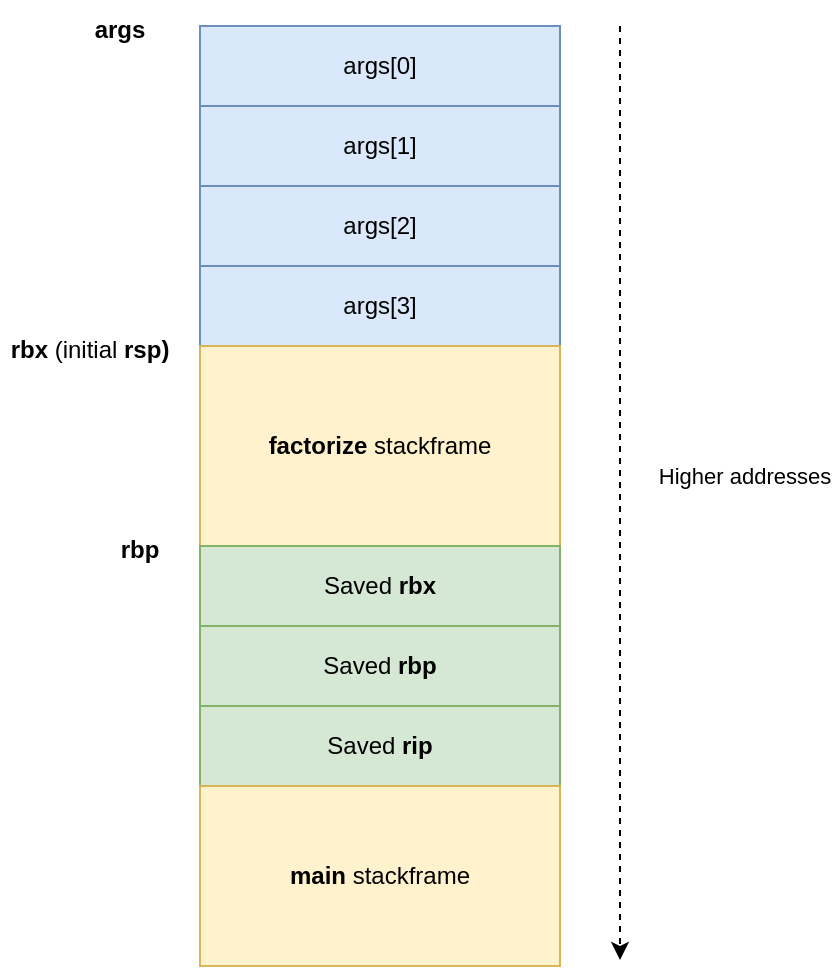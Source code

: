 <mxfile version="24.2.0" type="device">
  <diagram name="Page-1" id="V1GQ2DpsgTGS0O_ZDFrl">
    <mxGraphModel dx="1434" dy="741" grid="1" gridSize="10" guides="1" tooltips="1" connect="1" arrows="1" fold="1" page="1" pageScale="1" pageWidth="850" pageHeight="1100" math="0" shadow="0">
      <root>
        <mxCell id="0" />
        <mxCell id="1" parent="0" />
        <mxCell id="3kwyfGggynK8WJKLNXQP-1" value="args[0]" style="rounded=0;whiteSpace=wrap;html=1;fillColor=#dae8fc;strokeColor=#6c8ebf;" vertex="1" parent="1">
          <mxGeometry x="270" y="113" width="180" height="40" as="geometry" />
        </mxCell>
        <mxCell id="3kwyfGggynK8WJKLNXQP-2" value="args[1]" style="rounded=0;whiteSpace=wrap;html=1;fillColor=#dae8fc;strokeColor=#6c8ebf;" vertex="1" parent="1">
          <mxGeometry x="270" y="153" width="180" height="40" as="geometry" />
        </mxCell>
        <mxCell id="3kwyfGggynK8WJKLNXQP-3" value="args[2]" style="rounded=0;whiteSpace=wrap;html=1;fillColor=#dae8fc;strokeColor=#6c8ebf;" vertex="1" parent="1">
          <mxGeometry x="270" y="193" width="180" height="40" as="geometry" />
        </mxCell>
        <mxCell id="3kwyfGggynK8WJKLNXQP-4" value="args[3]" style="rounded=0;whiteSpace=wrap;html=1;fillColor=#dae8fc;strokeColor=#6c8ebf;" vertex="1" parent="1">
          <mxGeometry x="270" y="233" width="180" height="40" as="geometry" />
        </mxCell>
        <mxCell id="3kwyfGggynK8WJKLNXQP-5" value="&lt;b&gt;factorize &lt;/b&gt;stackframe" style="rounded=0;whiteSpace=wrap;html=1;fillColor=#fff2cc;strokeColor=#d6b656;" vertex="1" parent="1">
          <mxGeometry x="270" y="273" width="180" height="100" as="geometry" />
        </mxCell>
        <mxCell id="3kwyfGggynK8WJKLNXQP-6" value="Saved &lt;b&gt;rbx&lt;/b&gt;" style="rounded=0;whiteSpace=wrap;html=1;fillColor=#d5e8d4;strokeColor=#82b366;" vertex="1" parent="1">
          <mxGeometry x="270" y="373" width="180" height="40" as="geometry" />
        </mxCell>
        <mxCell id="3kwyfGggynK8WJKLNXQP-7" value="Saved &lt;b&gt;rip&lt;/b&gt;" style="rounded=0;whiteSpace=wrap;html=1;fillColor=#d5e8d4;strokeColor=#82b366;" vertex="1" parent="1">
          <mxGeometry x="270" y="453" width="180" height="40" as="geometry" />
        </mxCell>
        <mxCell id="3kwyfGggynK8WJKLNXQP-8" value="&lt;b&gt;main&lt;/b&gt; stackframe" style="rounded=0;whiteSpace=wrap;html=1;fillColor=#fff2cc;strokeColor=#d6b656;" vertex="1" parent="1">
          <mxGeometry x="270" y="493" width="180" height="90" as="geometry" />
        </mxCell>
        <mxCell id="3kwyfGggynK8WJKLNXQP-9" value="" style="endArrow=classic;html=1;rounded=0;dashed=1;" edge="1" parent="1">
          <mxGeometry width="50" height="50" relative="1" as="geometry">
            <mxPoint x="480" y="113" as="sourcePoint" />
            <mxPoint x="480" y="580" as="targetPoint" />
          </mxGeometry>
        </mxCell>
        <mxCell id="3kwyfGggynK8WJKLNXQP-13" value="Higher addresses" style="edgeLabel;html=1;align=center;verticalAlign=middle;resizable=0;points=[];" vertex="1" connectable="0" parent="3kwyfGggynK8WJKLNXQP-9">
          <mxGeometry x="-0.223" y="4" relative="1" as="geometry">
            <mxPoint x="58" y="43" as="offset" />
          </mxGeometry>
        </mxCell>
        <mxCell id="3kwyfGggynK8WJKLNXQP-10" value="&lt;b&gt;rbp&lt;/b&gt;" style="text;html=1;align=center;verticalAlign=middle;whiteSpace=wrap;rounded=0;" vertex="1" parent="1">
          <mxGeometry x="210" y="360" width="60" height="30" as="geometry" />
        </mxCell>
        <mxCell id="3kwyfGggynK8WJKLNXQP-11" value="&lt;b&gt;rbx &lt;/b&gt;(initial &lt;b&gt;rsp)&lt;/b&gt;" style="text;html=1;align=center;verticalAlign=middle;whiteSpace=wrap;rounded=0;" vertex="1" parent="1">
          <mxGeometry x="170" y="260" width="90" height="30" as="geometry" />
        </mxCell>
        <mxCell id="3kwyfGggynK8WJKLNXQP-12" value="&lt;b&gt;args&lt;/b&gt;" style="text;html=1;align=center;verticalAlign=middle;whiteSpace=wrap;rounded=0;" vertex="1" parent="1">
          <mxGeometry x="200" y="100" width="60" height="30" as="geometry" />
        </mxCell>
        <mxCell id="3kwyfGggynK8WJKLNXQP-15" value="Saved &lt;b&gt;rbp&lt;/b&gt;" style="rounded=0;whiteSpace=wrap;html=1;fillColor=#d5e8d4;strokeColor=#82b366;" vertex="1" parent="1">
          <mxGeometry x="270" y="413" width="180" height="40" as="geometry" />
        </mxCell>
      </root>
    </mxGraphModel>
  </diagram>
</mxfile>
